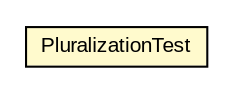 #!/usr/local/bin/dot
#
# Class diagram 
# Generated by UMLGraph version R5_6-24-gf6e263 (http://www.umlgraph.org/)
#

digraph G {
	edge [fontname="arial",fontsize=10,labelfontname="arial",labelfontsize=10];
	node [fontname="arial",fontsize=10,shape=plaintext];
	nodesep=0.25;
	ranksep=0.5;
	// net.trajano.apt.jpa.test.PluralizationTest
	c2 [label=<<table title="net.trajano.apt.jpa.test.PluralizationTest" border="0" cellborder="1" cellspacing="0" cellpadding="2" port="p" bgcolor="lemonChiffon" href="./PluralizationTest.html">
		<tr><td><table border="0" cellspacing="0" cellpadding="1">
<tr><td align="center" balign="center"> PluralizationTest </td></tr>
		</table></td></tr>
		</table>>, URL="./PluralizationTest.html", fontname="arial", fontcolor="black", fontsize=10.0];
}

